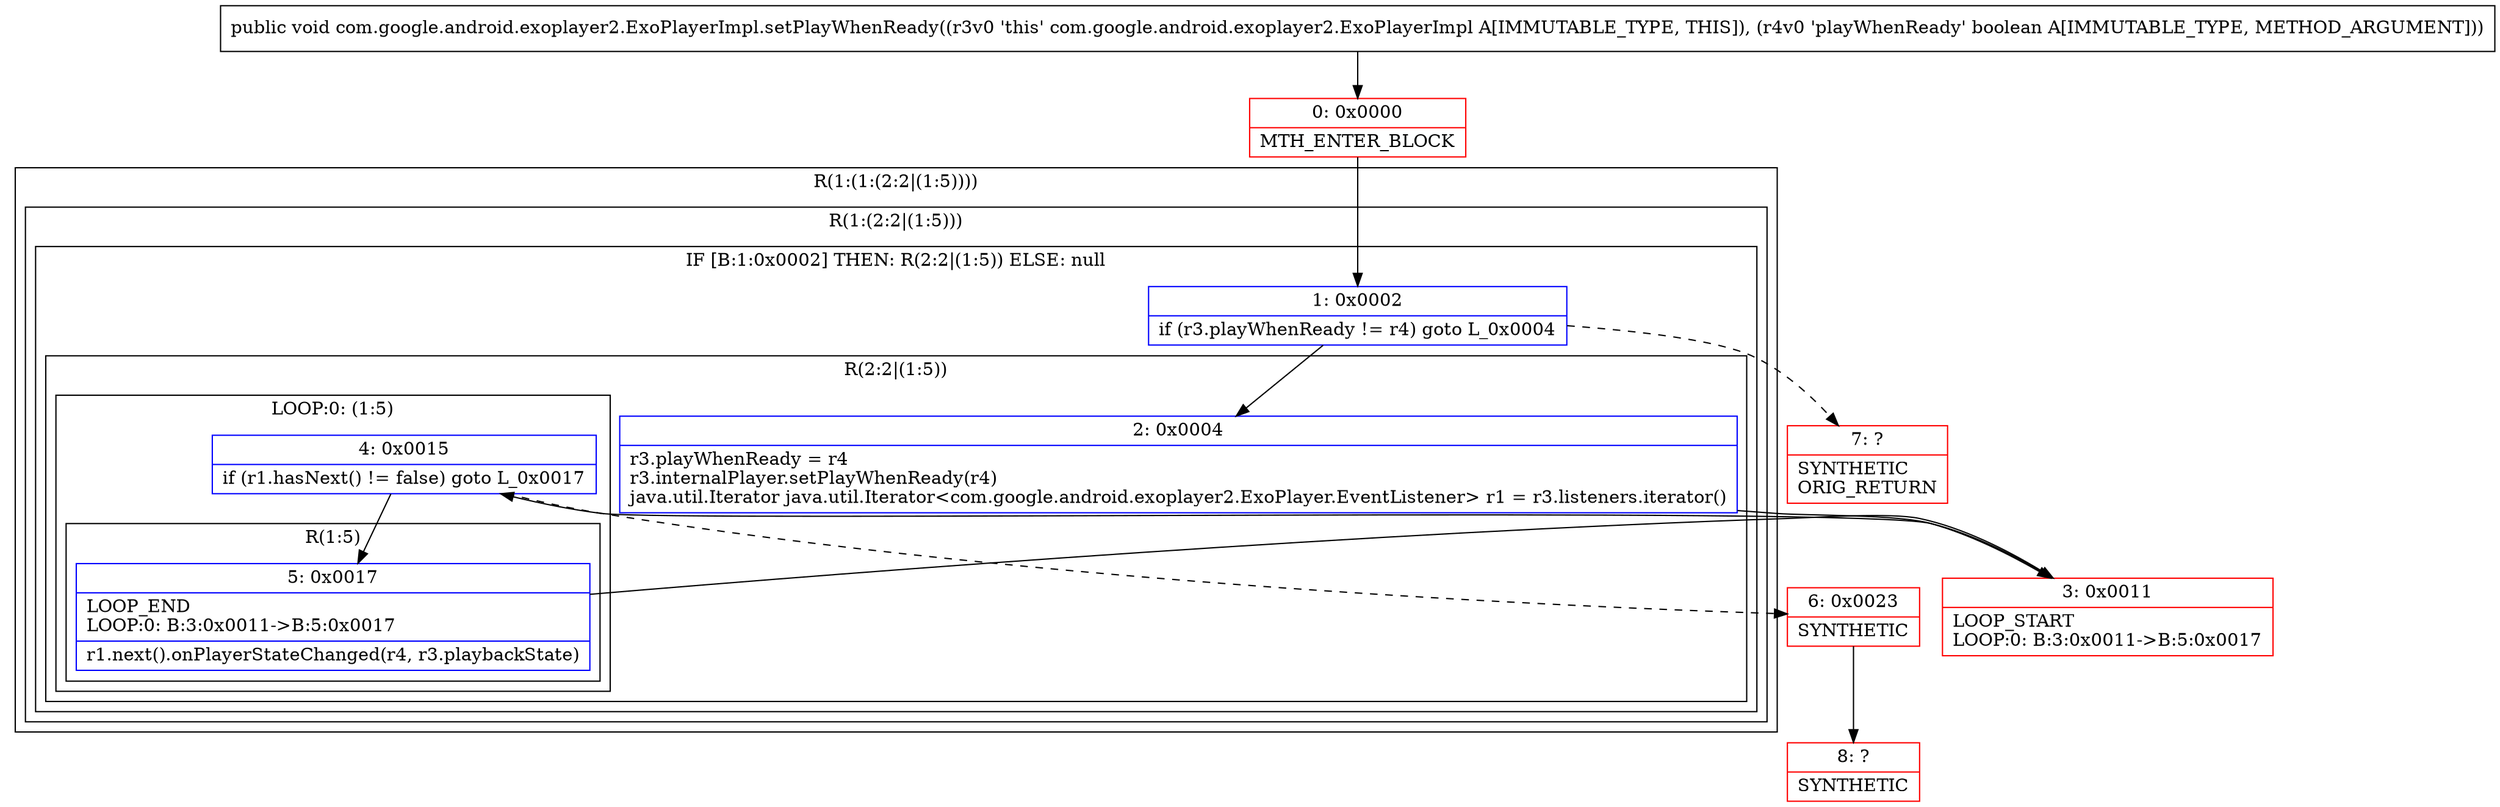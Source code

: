 digraph "CFG forcom.google.android.exoplayer2.ExoPlayerImpl.setPlayWhenReady(Z)V" {
subgraph cluster_Region_1851844349 {
label = "R(1:(1:(2:2|(1:5))))";
node [shape=record,color=blue];
subgraph cluster_Region_708312238 {
label = "R(1:(2:2|(1:5)))";
node [shape=record,color=blue];
subgraph cluster_IfRegion_1112163664 {
label = "IF [B:1:0x0002] THEN: R(2:2|(1:5)) ELSE: null";
node [shape=record,color=blue];
Node_1 [shape=record,label="{1\:\ 0x0002|if (r3.playWhenReady != r4) goto L_0x0004\l}"];
subgraph cluster_Region_905669937 {
label = "R(2:2|(1:5))";
node [shape=record,color=blue];
Node_2 [shape=record,label="{2\:\ 0x0004|r3.playWhenReady = r4\lr3.internalPlayer.setPlayWhenReady(r4)\ljava.util.Iterator java.util.Iterator\<com.google.android.exoplayer2.ExoPlayer.EventListener\> r1 = r3.listeners.iterator()\l}"];
subgraph cluster_LoopRegion_1505945309 {
label = "LOOP:0: (1:5)";
node [shape=record,color=blue];
Node_4 [shape=record,label="{4\:\ 0x0015|if (r1.hasNext() != false) goto L_0x0017\l}"];
subgraph cluster_Region_1403089276 {
label = "R(1:5)";
node [shape=record,color=blue];
Node_5 [shape=record,label="{5\:\ 0x0017|LOOP_END\lLOOP:0: B:3:0x0011\-\>B:5:0x0017\l|r1.next().onPlayerStateChanged(r4, r3.playbackState)\l}"];
}
}
}
}
}
}
Node_0 [shape=record,color=red,label="{0\:\ 0x0000|MTH_ENTER_BLOCK\l}"];
Node_3 [shape=record,color=red,label="{3\:\ 0x0011|LOOP_START\lLOOP:0: B:3:0x0011\-\>B:5:0x0017\l}"];
Node_6 [shape=record,color=red,label="{6\:\ 0x0023|SYNTHETIC\l}"];
Node_7 [shape=record,color=red,label="{7\:\ ?|SYNTHETIC\lORIG_RETURN\l}"];
Node_8 [shape=record,color=red,label="{8\:\ ?|SYNTHETIC\l}"];
MethodNode[shape=record,label="{public void com.google.android.exoplayer2.ExoPlayerImpl.setPlayWhenReady((r3v0 'this' com.google.android.exoplayer2.ExoPlayerImpl A[IMMUTABLE_TYPE, THIS]), (r4v0 'playWhenReady' boolean A[IMMUTABLE_TYPE, METHOD_ARGUMENT])) }"];
MethodNode -> Node_0;
Node_1 -> Node_2;
Node_1 -> Node_7[style=dashed];
Node_2 -> Node_3;
Node_4 -> Node_5;
Node_4 -> Node_6[style=dashed];
Node_5 -> Node_3;
Node_0 -> Node_1;
Node_3 -> Node_4;
Node_6 -> Node_8;
}

